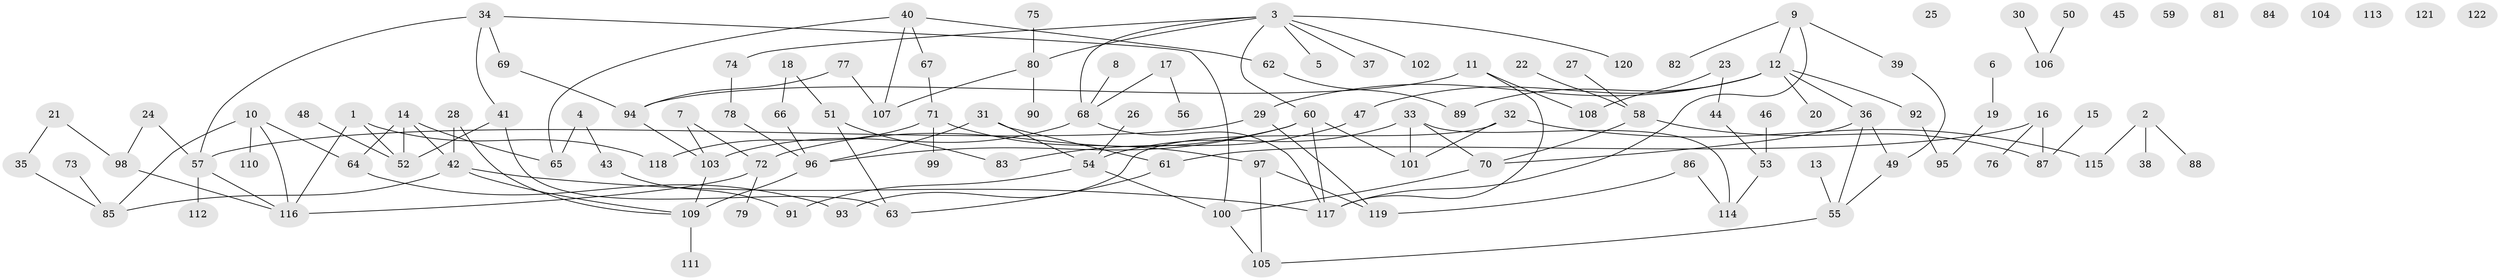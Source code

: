 // coarse degree distribution, {7: 0.038461538461538464, 4: 0.1346153846153846, 5: 0.11538461538461539, 8: 0.038461538461538464, 3: 0.11538461538461539, 6: 0.057692307692307696, 2: 0.23076923076923078, 1: 0.2692307692307692}
// Generated by graph-tools (version 1.1) at 2025/47/03/04/25 22:47:56]
// undirected, 122 vertices, 147 edges
graph export_dot {
  node [color=gray90,style=filled];
  1;
  2;
  3;
  4;
  5;
  6;
  7;
  8;
  9;
  10;
  11;
  12;
  13;
  14;
  15;
  16;
  17;
  18;
  19;
  20;
  21;
  22;
  23;
  24;
  25;
  26;
  27;
  28;
  29;
  30;
  31;
  32;
  33;
  34;
  35;
  36;
  37;
  38;
  39;
  40;
  41;
  42;
  43;
  44;
  45;
  46;
  47;
  48;
  49;
  50;
  51;
  52;
  53;
  54;
  55;
  56;
  57;
  58;
  59;
  60;
  61;
  62;
  63;
  64;
  65;
  66;
  67;
  68;
  69;
  70;
  71;
  72;
  73;
  74;
  75;
  76;
  77;
  78;
  79;
  80;
  81;
  82;
  83;
  84;
  85;
  86;
  87;
  88;
  89;
  90;
  91;
  92;
  93;
  94;
  95;
  96;
  97;
  98;
  99;
  100;
  101;
  102;
  103;
  104;
  105;
  106;
  107;
  108;
  109;
  110;
  111;
  112;
  113;
  114;
  115;
  116;
  117;
  118;
  119;
  120;
  121;
  122;
  1 -- 52;
  1 -- 116;
  1 -- 118;
  2 -- 38;
  2 -- 88;
  2 -- 115;
  3 -- 5;
  3 -- 37;
  3 -- 60;
  3 -- 68;
  3 -- 74;
  3 -- 80;
  3 -- 102;
  3 -- 120;
  4 -- 43;
  4 -- 65;
  6 -- 19;
  7 -- 72;
  7 -- 103;
  8 -- 68;
  9 -- 12;
  9 -- 39;
  9 -- 82;
  9 -- 117;
  10 -- 64;
  10 -- 85;
  10 -- 110;
  10 -- 116;
  11 -- 94;
  11 -- 108;
  11 -- 117;
  12 -- 20;
  12 -- 29;
  12 -- 36;
  12 -- 47;
  12 -- 89;
  12 -- 92;
  13 -- 55;
  14 -- 42;
  14 -- 52;
  14 -- 64;
  14 -- 65;
  15 -- 87;
  16 -- 61;
  16 -- 76;
  16 -- 87;
  17 -- 56;
  17 -- 68;
  18 -- 51;
  18 -- 66;
  19 -- 95;
  21 -- 35;
  21 -- 98;
  22 -- 58;
  23 -- 44;
  23 -- 108;
  24 -- 57;
  24 -- 98;
  26 -- 54;
  27 -- 58;
  28 -- 42;
  28 -- 109;
  29 -- 57;
  29 -- 119;
  30 -- 106;
  31 -- 54;
  31 -- 61;
  31 -- 96;
  32 -- 93;
  32 -- 101;
  32 -- 115;
  33 -- 54;
  33 -- 70;
  33 -- 101;
  33 -- 114;
  34 -- 41;
  34 -- 57;
  34 -- 69;
  34 -- 100;
  35 -- 85;
  36 -- 49;
  36 -- 55;
  36 -- 70;
  39 -- 49;
  40 -- 62;
  40 -- 65;
  40 -- 67;
  40 -- 107;
  41 -- 52;
  41 -- 63;
  42 -- 85;
  42 -- 109;
  42 -- 117;
  43 -- 91;
  44 -- 53;
  46 -- 53;
  47 -- 83;
  48 -- 52;
  49 -- 55;
  50 -- 106;
  51 -- 63;
  51 -- 83;
  53 -- 114;
  54 -- 91;
  54 -- 100;
  55 -- 105;
  57 -- 112;
  57 -- 116;
  58 -- 70;
  58 -- 87;
  60 -- 72;
  60 -- 96;
  60 -- 101;
  60 -- 117;
  61 -- 63;
  62 -- 89;
  64 -- 93;
  66 -- 96;
  67 -- 71;
  68 -- 103;
  68 -- 117;
  69 -- 94;
  70 -- 100;
  71 -- 97;
  71 -- 99;
  71 -- 118;
  72 -- 79;
  72 -- 116;
  73 -- 85;
  74 -- 78;
  75 -- 80;
  77 -- 94;
  77 -- 107;
  78 -- 96;
  80 -- 90;
  80 -- 107;
  86 -- 114;
  86 -- 119;
  92 -- 95;
  94 -- 103;
  96 -- 109;
  97 -- 105;
  97 -- 119;
  98 -- 116;
  100 -- 105;
  103 -- 109;
  109 -- 111;
}
